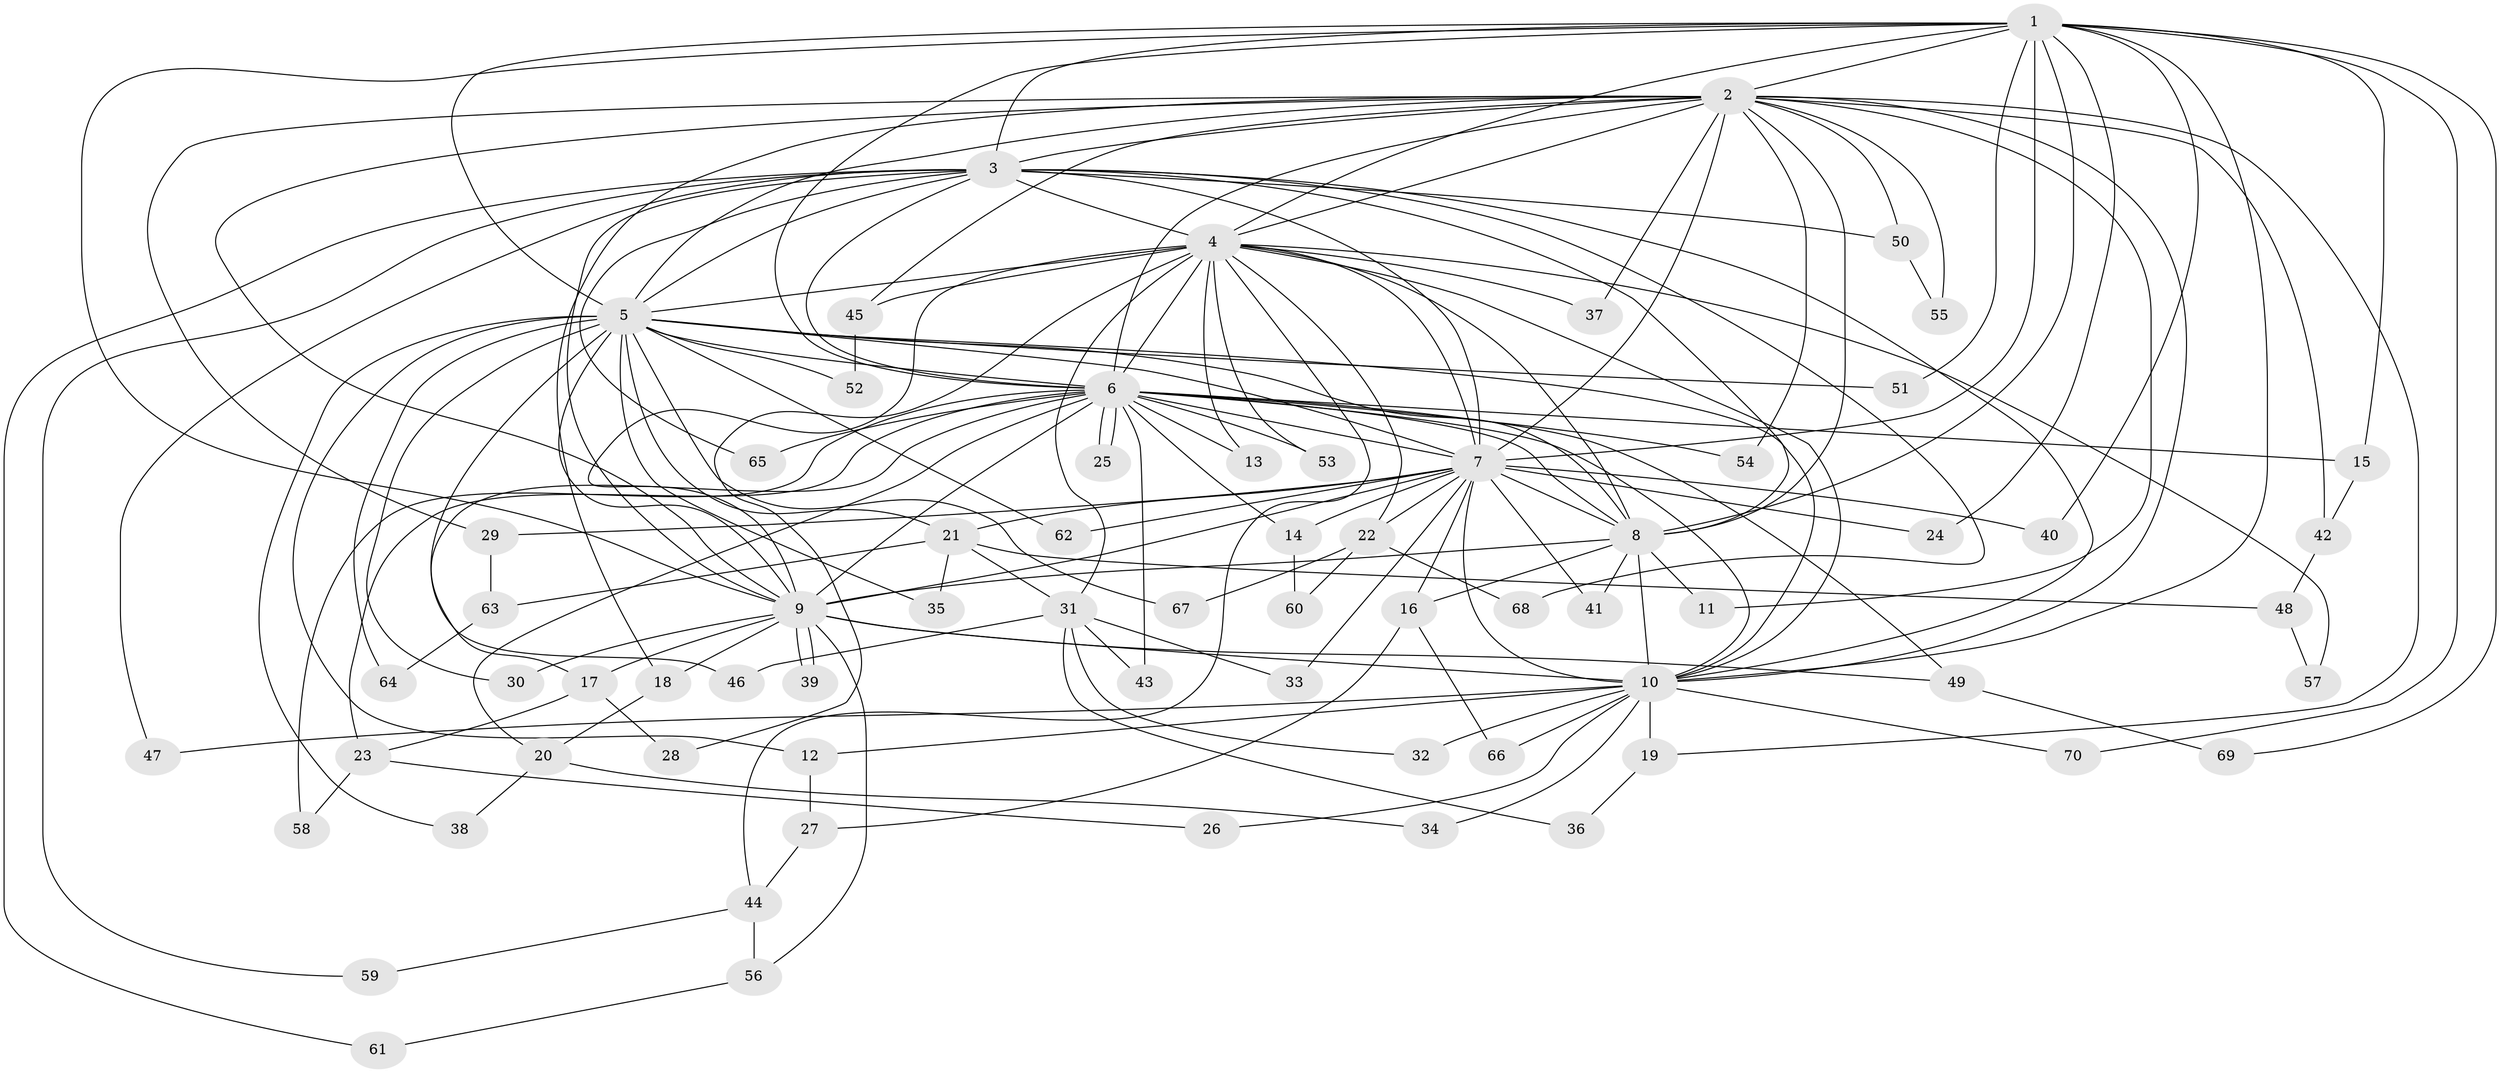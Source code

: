 // Generated by graph-tools (version 1.1) at 2025/49/03/09/25 03:49:43]
// undirected, 70 vertices, 165 edges
graph export_dot {
graph [start="1"]
  node [color=gray90,style=filled];
  1;
  2;
  3;
  4;
  5;
  6;
  7;
  8;
  9;
  10;
  11;
  12;
  13;
  14;
  15;
  16;
  17;
  18;
  19;
  20;
  21;
  22;
  23;
  24;
  25;
  26;
  27;
  28;
  29;
  30;
  31;
  32;
  33;
  34;
  35;
  36;
  37;
  38;
  39;
  40;
  41;
  42;
  43;
  44;
  45;
  46;
  47;
  48;
  49;
  50;
  51;
  52;
  53;
  54;
  55;
  56;
  57;
  58;
  59;
  60;
  61;
  62;
  63;
  64;
  65;
  66;
  67;
  68;
  69;
  70;
  1 -- 2;
  1 -- 3;
  1 -- 4;
  1 -- 5;
  1 -- 6;
  1 -- 7;
  1 -- 8;
  1 -- 9;
  1 -- 10;
  1 -- 15;
  1 -- 24;
  1 -- 40;
  1 -- 51;
  1 -- 69;
  1 -- 70;
  2 -- 3;
  2 -- 4;
  2 -- 5;
  2 -- 6;
  2 -- 7;
  2 -- 8;
  2 -- 9;
  2 -- 10;
  2 -- 11;
  2 -- 18;
  2 -- 19;
  2 -- 29;
  2 -- 37;
  2 -- 42;
  2 -- 45;
  2 -- 50;
  2 -- 54;
  2 -- 55;
  3 -- 4;
  3 -- 5;
  3 -- 6;
  3 -- 7;
  3 -- 8;
  3 -- 9;
  3 -- 10;
  3 -- 47;
  3 -- 50;
  3 -- 59;
  3 -- 61;
  3 -- 65;
  3 -- 68;
  4 -- 5;
  4 -- 6;
  4 -- 7;
  4 -- 8;
  4 -- 9;
  4 -- 10;
  4 -- 13;
  4 -- 22;
  4 -- 28;
  4 -- 31;
  4 -- 37;
  4 -- 44;
  4 -- 45;
  4 -- 53;
  4 -- 57;
  5 -- 6;
  5 -- 7;
  5 -- 8;
  5 -- 9;
  5 -- 10;
  5 -- 12;
  5 -- 21;
  5 -- 30;
  5 -- 35;
  5 -- 38;
  5 -- 46;
  5 -- 51;
  5 -- 52;
  5 -- 62;
  5 -- 64;
  5 -- 67;
  6 -- 7;
  6 -- 8;
  6 -- 9;
  6 -- 10;
  6 -- 13;
  6 -- 14;
  6 -- 15;
  6 -- 17;
  6 -- 20;
  6 -- 23;
  6 -- 25;
  6 -- 25;
  6 -- 43;
  6 -- 49;
  6 -- 53;
  6 -- 54;
  6 -- 58;
  6 -- 65;
  7 -- 8;
  7 -- 9;
  7 -- 10;
  7 -- 14;
  7 -- 16;
  7 -- 21;
  7 -- 22;
  7 -- 24;
  7 -- 29;
  7 -- 33;
  7 -- 40;
  7 -- 41;
  7 -- 62;
  8 -- 9;
  8 -- 10;
  8 -- 11;
  8 -- 16;
  8 -- 41;
  9 -- 10;
  9 -- 17;
  9 -- 18;
  9 -- 30;
  9 -- 39;
  9 -- 39;
  9 -- 49;
  9 -- 56;
  10 -- 12;
  10 -- 19;
  10 -- 26;
  10 -- 32;
  10 -- 34;
  10 -- 47;
  10 -- 66;
  10 -- 70;
  12 -- 27;
  14 -- 60;
  15 -- 42;
  16 -- 27;
  16 -- 66;
  17 -- 23;
  17 -- 28;
  18 -- 20;
  19 -- 36;
  20 -- 34;
  20 -- 38;
  21 -- 31;
  21 -- 35;
  21 -- 48;
  21 -- 63;
  22 -- 60;
  22 -- 67;
  22 -- 68;
  23 -- 26;
  23 -- 58;
  27 -- 44;
  29 -- 63;
  31 -- 32;
  31 -- 33;
  31 -- 36;
  31 -- 43;
  31 -- 46;
  42 -- 48;
  44 -- 56;
  44 -- 59;
  45 -- 52;
  48 -- 57;
  49 -- 69;
  50 -- 55;
  56 -- 61;
  63 -- 64;
}
